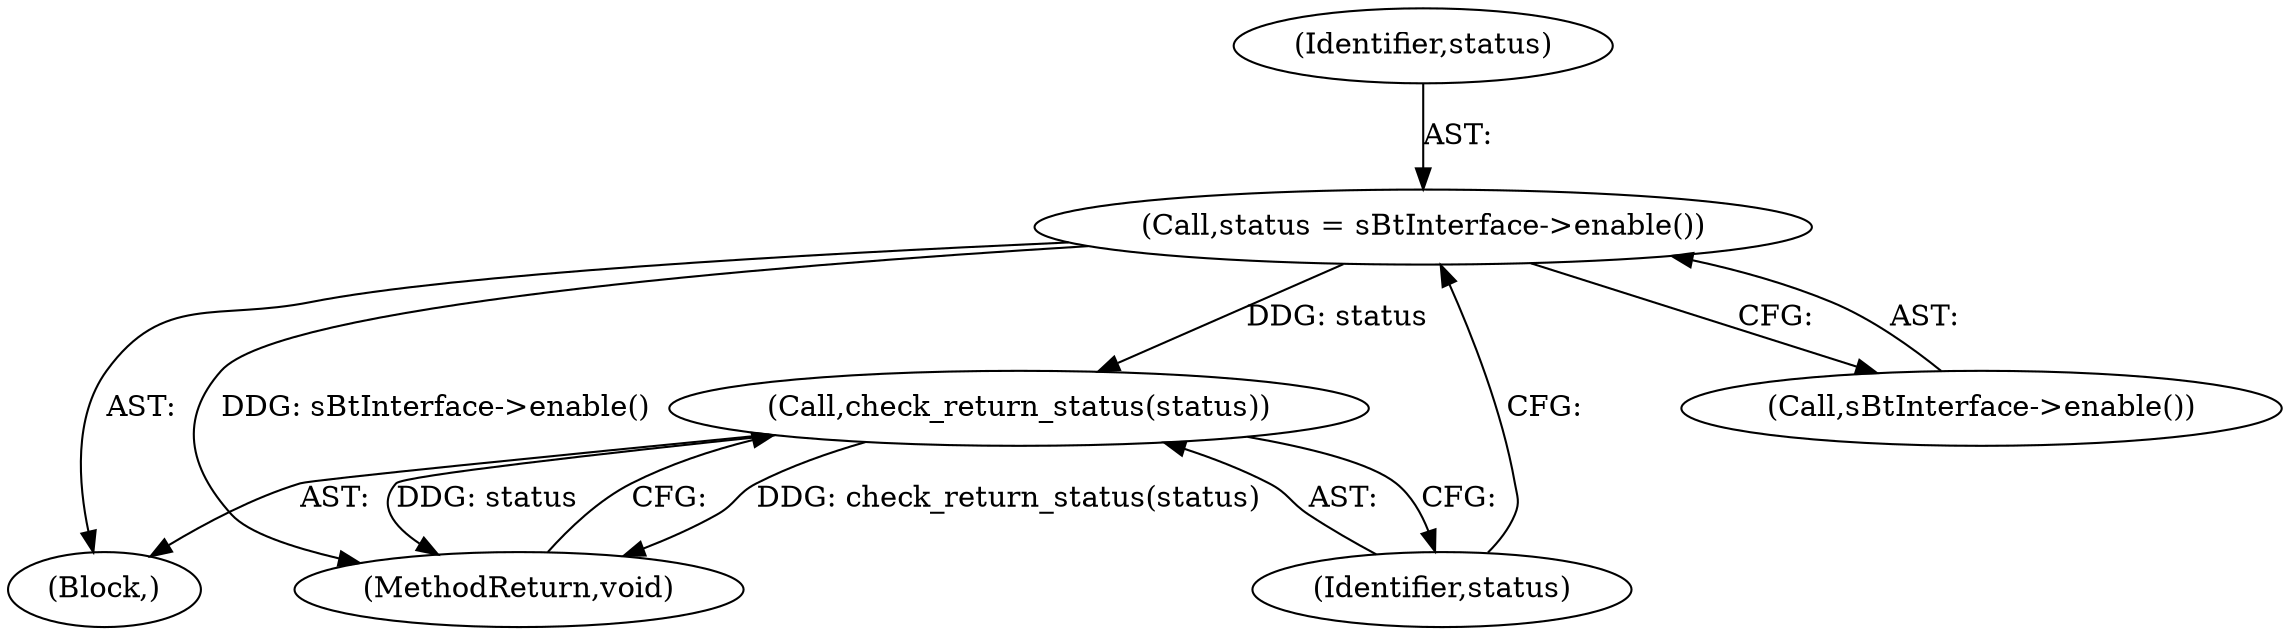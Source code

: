 digraph "1_Android_37c88107679d36c419572732b4af6e18bb2f7dce_3@del" {
"1000111" [label="(Call,status = sBtInterface->enable())"];
"1000114" [label="(Call,check_return_status(status))"];
"1000115" [label="(Identifier,status)"];
"1000102" [label="(Block,)"];
"1000111" [label="(Call,status = sBtInterface->enable())"];
"1000114" [label="(Call,check_return_status(status))"];
"1000113" [label="(Call,sBtInterface->enable())"];
"1000112" [label="(Identifier,status)"];
"1000116" [label="(MethodReturn,void)"];
"1000111" -> "1000102"  [label="AST: "];
"1000111" -> "1000113"  [label="CFG: "];
"1000112" -> "1000111"  [label="AST: "];
"1000113" -> "1000111"  [label="AST: "];
"1000115" -> "1000111"  [label="CFG: "];
"1000111" -> "1000116"  [label="DDG: sBtInterface->enable()"];
"1000111" -> "1000114"  [label="DDG: status"];
"1000114" -> "1000102"  [label="AST: "];
"1000114" -> "1000115"  [label="CFG: "];
"1000115" -> "1000114"  [label="AST: "];
"1000116" -> "1000114"  [label="CFG: "];
"1000114" -> "1000116"  [label="DDG: check_return_status(status)"];
"1000114" -> "1000116"  [label="DDG: status"];
}
